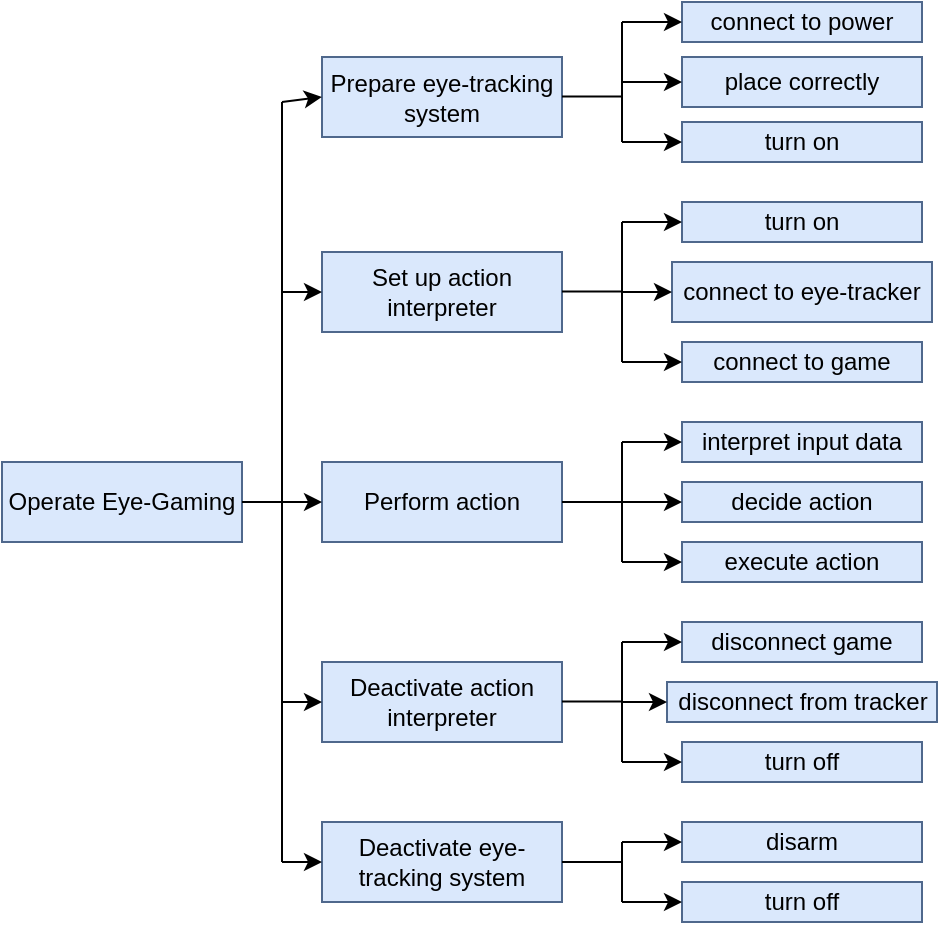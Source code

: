 <mxfile version="16.6.3" type="device"><diagram id="avfqMDYM7OligPJeGbRa" name="Page-1"><mxGraphModel dx="860" dy="558" grid="0" gridSize="10" guides="1" tooltips="1" connect="1" arrows="1" fold="1" page="1" pageScale="1" pageWidth="827" pageHeight="1169" math="0" shadow="0"><root><mxCell id="0"/><mxCell id="1" parent="0"/><mxCell id="mQ2ijyENry-zMQ1BQP0k-1" value="Operate Eye-Gaming" style="rounded=0;whiteSpace=wrap;html=1;fillColor=#dae8fc;strokeColor=#4F688C;" vertex="1" parent="1"><mxGeometry x="150" y="300" width="120" height="40" as="geometry"/></mxCell><mxCell id="mQ2ijyENry-zMQ1BQP0k-2" value="Prepare eye-tracking system" style="rounded=0;whiteSpace=wrap;html=1;fillColor=#dae8fc;strokeColor=#4F688C;" vertex="1" parent="1"><mxGeometry x="310" y="97.5" width="120" height="40" as="geometry"/></mxCell><mxCell id="mQ2ijyENry-zMQ1BQP0k-3" value="Set up action interpreter" style="rounded=0;whiteSpace=wrap;html=1;fillColor=#dae8fc;strokeColor=#4F688C;" vertex="1" parent="1"><mxGeometry x="310" y="195" width="120" height="40" as="geometry"/></mxCell><mxCell id="mQ2ijyENry-zMQ1BQP0k-4" value="Perform action" style="rounded=0;whiteSpace=wrap;html=1;fillColor=#dae8fc;strokeColor=#4F688C;" vertex="1" parent="1"><mxGeometry x="310" y="300" width="120" height="40" as="geometry"/></mxCell><mxCell id="mQ2ijyENry-zMQ1BQP0k-5" value="Deactivate action interpreter" style="rounded=0;whiteSpace=wrap;html=1;fillColor=#dae8fc;strokeColor=#4F688C;" vertex="1" parent="1"><mxGeometry x="310" y="400" width="120" height="40" as="geometry"/></mxCell><mxCell id="mQ2ijyENry-zMQ1BQP0k-6" value="Deactivate eye-tracking system" style="rounded=0;whiteSpace=wrap;html=1;fillColor=#dae8fc;strokeColor=#4F688C;" vertex="1" parent="1"><mxGeometry x="310" y="480" width="120" height="40" as="geometry"/></mxCell><mxCell id="mQ2ijyENry-zMQ1BQP0k-7" value="connect to power" style="rounded=0;whiteSpace=wrap;html=1;fillColor=#dae8fc;strokeColor=#4F688C;" vertex="1" parent="1"><mxGeometry x="490" y="70" width="120" height="20" as="geometry"/></mxCell><mxCell id="mQ2ijyENry-zMQ1BQP0k-8" value="turn on" style="rounded=0;whiteSpace=wrap;html=1;fillColor=#dae8fc;strokeColor=#4F688C;" vertex="1" parent="1"><mxGeometry x="490" y="130" width="120" height="20" as="geometry"/></mxCell><mxCell id="mQ2ijyENry-zMQ1BQP0k-9" value="turn on" style="rounded=0;whiteSpace=wrap;html=1;fillColor=#dae8fc;strokeColor=#4F688C;" vertex="1" parent="1"><mxGeometry x="490" y="170" width="120" height="20" as="geometry"/></mxCell><mxCell id="mQ2ijyENry-zMQ1BQP0k-10" value="place correctly" style="rounded=0;whiteSpace=wrap;html=1;fillColor=#dae8fc;strokeColor=#4F688C;" vertex="1" parent="1"><mxGeometry x="490" y="97.5" width="120" height="25" as="geometry"/></mxCell><mxCell id="mQ2ijyENry-zMQ1BQP0k-11" value="connect to eye-tracker" style="rounded=0;whiteSpace=wrap;html=1;fillColor=#dae8fc;strokeColor=#4F688C;" vertex="1" parent="1"><mxGeometry x="485" y="200" width="130" height="30" as="geometry"/></mxCell><mxCell id="mQ2ijyENry-zMQ1BQP0k-12" value="connect to game" style="rounded=0;whiteSpace=wrap;html=1;fillColor=#dae8fc;strokeColor=#4F688C;" vertex="1" parent="1"><mxGeometry x="490" y="240" width="120" height="20" as="geometry"/></mxCell><mxCell id="mQ2ijyENry-zMQ1BQP0k-13" value="interpret input data" style="rounded=0;whiteSpace=wrap;html=1;fillColor=#dae8fc;strokeColor=#4F688C;" vertex="1" parent="1"><mxGeometry x="490" y="280" width="120" height="20" as="geometry"/></mxCell><mxCell id="mQ2ijyENry-zMQ1BQP0k-14" value="decide action" style="rounded=0;whiteSpace=wrap;html=1;fillColor=#dae8fc;strokeColor=#4F688C;" vertex="1" parent="1"><mxGeometry x="490" y="310" width="120" height="20" as="geometry"/></mxCell><mxCell id="mQ2ijyENry-zMQ1BQP0k-15" value="execute action" style="rounded=0;whiteSpace=wrap;html=1;fillColor=#dae8fc;strokeColor=#4F688C;" vertex="1" parent="1"><mxGeometry x="490" y="340" width="120" height="20" as="geometry"/></mxCell><mxCell id="mQ2ijyENry-zMQ1BQP0k-16" value="disconnect game" style="rounded=0;whiteSpace=wrap;html=1;fillColor=#dae8fc;strokeColor=#4F688C;" vertex="1" parent="1"><mxGeometry x="490" y="380" width="120" height="20" as="geometry"/></mxCell><mxCell id="mQ2ijyENry-zMQ1BQP0k-19" value="disconnect from tracker" style="rounded=0;whiteSpace=wrap;html=1;fillColor=#dae8fc;strokeColor=#4F688C;" vertex="1" parent="1"><mxGeometry x="482.5" y="410" width="135" height="20" as="geometry"/></mxCell><mxCell id="mQ2ijyENry-zMQ1BQP0k-20" value="turn off" style="rounded=0;whiteSpace=wrap;html=1;fillColor=#dae8fc;strokeColor=#4F688C;" vertex="1" parent="1"><mxGeometry x="490" y="440" width="120" height="20" as="geometry"/></mxCell><mxCell id="mQ2ijyENry-zMQ1BQP0k-21" value="disarm" style="rounded=0;whiteSpace=wrap;html=1;fillColor=#dae8fc;strokeColor=#4F688C;" vertex="1" parent="1"><mxGeometry x="490" y="480" width="120" height="20" as="geometry"/></mxCell><mxCell id="mQ2ijyENry-zMQ1BQP0k-23" value="turn off" style="rounded=0;whiteSpace=wrap;html=1;fillColor=#dae8fc;strokeColor=#4F688C;" vertex="1" parent="1"><mxGeometry x="490" y="510" width="120" height="20" as="geometry"/></mxCell><mxCell id="mQ2ijyENry-zMQ1BQP0k-24" value="" style="endArrow=none;html=1;rounded=0;exitX=1;exitY=0.5;exitDx=0;exitDy=0;" edge="1" parent="1" source="mQ2ijyENry-zMQ1BQP0k-1"><mxGeometry width="50" height="50" relative="1" as="geometry"><mxPoint x="390" y="330" as="sourcePoint"/><mxPoint x="290" y="320" as="targetPoint"/></mxGeometry></mxCell><mxCell id="mQ2ijyENry-zMQ1BQP0k-25" value="" style="endArrow=none;html=1;rounded=0;" edge="1" parent="1"><mxGeometry width="50" height="50" relative="1" as="geometry"><mxPoint x="290" y="320" as="sourcePoint"/><mxPoint x="290" y="120" as="targetPoint"/></mxGeometry></mxCell><mxCell id="mQ2ijyENry-zMQ1BQP0k-27" value="" style="endArrow=none;html=1;rounded=0;" edge="1" parent="1"><mxGeometry width="50" height="50" relative="1" as="geometry"><mxPoint x="290" y="500" as="sourcePoint"/><mxPoint x="290" y="320" as="targetPoint"/></mxGeometry></mxCell><mxCell id="mQ2ijyENry-zMQ1BQP0k-28" value="" style="endArrow=classic;html=1;rounded=0;entryX=0;entryY=0.5;entryDx=0;entryDy=0;" edge="1" parent="1" target="mQ2ijyENry-zMQ1BQP0k-2"><mxGeometry width="50" height="50" relative="1" as="geometry"><mxPoint x="290" y="120" as="sourcePoint"/><mxPoint x="440" y="280" as="targetPoint"/></mxGeometry></mxCell><mxCell id="mQ2ijyENry-zMQ1BQP0k-29" value="" style="endArrow=classic;html=1;rounded=0;entryX=0;entryY=0.5;entryDx=0;entryDy=0;" edge="1" parent="1" target="mQ2ijyENry-zMQ1BQP0k-3"><mxGeometry width="50" height="50" relative="1" as="geometry"><mxPoint x="290" y="215" as="sourcePoint"/><mxPoint x="440" y="280" as="targetPoint"/></mxGeometry></mxCell><mxCell id="mQ2ijyENry-zMQ1BQP0k-30" value="" style="endArrow=classic;html=1;rounded=0;entryX=0;entryY=0.5;entryDx=0;entryDy=0;" edge="1" parent="1" target="mQ2ijyENry-zMQ1BQP0k-4"><mxGeometry width="50" height="50" relative="1" as="geometry"><mxPoint x="290" y="320" as="sourcePoint"/><mxPoint x="320" y="225" as="targetPoint"/></mxGeometry></mxCell><mxCell id="mQ2ijyENry-zMQ1BQP0k-31" value="" style="endArrow=classic;html=1;rounded=0;entryX=0;entryY=0.5;entryDx=0;entryDy=0;" edge="1" parent="1" target="mQ2ijyENry-zMQ1BQP0k-5"><mxGeometry width="50" height="50" relative="1" as="geometry"><mxPoint x="290" y="420" as="sourcePoint"/><mxPoint x="440" y="280" as="targetPoint"/></mxGeometry></mxCell><mxCell id="mQ2ijyENry-zMQ1BQP0k-32" value="" style="endArrow=classic;html=1;rounded=0;entryX=0;entryY=0.5;entryDx=0;entryDy=0;" edge="1" parent="1" target="mQ2ijyENry-zMQ1BQP0k-6"><mxGeometry width="50" height="50" relative="1" as="geometry"><mxPoint x="290" y="500" as="sourcePoint"/><mxPoint x="440" y="280" as="targetPoint"/></mxGeometry></mxCell><mxCell id="mQ2ijyENry-zMQ1BQP0k-33" value="" style="endArrow=none;html=1;rounded=0;exitX=1;exitY=0.5;exitDx=0;exitDy=0;" edge="1" parent="1" source="mQ2ijyENry-zMQ1BQP0k-4"><mxGeometry width="50" height="50" relative="1" as="geometry"><mxPoint x="390" y="330" as="sourcePoint"/><mxPoint x="460" y="320" as="targetPoint"/></mxGeometry></mxCell><mxCell id="mQ2ijyENry-zMQ1BQP0k-34" value="" style="endArrow=none;html=1;rounded=0;exitX=1;exitY=0.5;exitDx=0;exitDy=0;" edge="1" parent="1"><mxGeometry width="50" height="50" relative="1" as="geometry"><mxPoint x="430" y="214.81" as="sourcePoint"/><mxPoint x="460" y="214.81" as="targetPoint"/></mxGeometry></mxCell><mxCell id="mQ2ijyENry-zMQ1BQP0k-35" value="" style="endArrow=none;html=1;rounded=0;exitX=1;exitY=0.5;exitDx=0;exitDy=0;" edge="1" parent="1"><mxGeometry width="50" height="50" relative="1" as="geometry"><mxPoint x="430" y="117.31" as="sourcePoint"/><mxPoint x="460" y="117.31" as="targetPoint"/></mxGeometry></mxCell><mxCell id="mQ2ijyENry-zMQ1BQP0k-36" value="" style="endArrow=none;html=1;rounded=0;exitX=1;exitY=0.5;exitDx=0;exitDy=0;" edge="1" parent="1"><mxGeometry width="50" height="50" relative="1" as="geometry"><mxPoint x="430" y="419.81" as="sourcePoint"/><mxPoint x="460" y="419.81" as="targetPoint"/></mxGeometry></mxCell><mxCell id="mQ2ijyENry-zMQ1BQP0k-37" value="" style="endArrow=none;html=1;rounded=0;exitX=1;exitY=0.5;exitDx=0;exitDy=0;" edge="1" parent="1"><mxGeometry width="50" height="50" relative="1" as="geometry"><mxPoint x="430" y="500" as="sourcePoint"/><mxPoint x="460" y="500" as="targetPoint"/></mxGeometry></mxCell><mxCell id="mQ2ijyENry-zMQ1BQP0k-38" value="" style="endArrow=none;html=1;rounded=0;" edge="1" parent="1"><mxGeometry width="50" height="50" relative="1" as="geometry"><mxPoint x="460" y="500" as="sourcePoint"/><mxPoint x="460" y="490" as="targetPoint"/></mxGeometry></mxCell><mxCell id="mQ2ijyENry-zMQ1BQP0k-39" value="" style="endArrow=none;html=1;rounded=0;" edge="1" parent="1"><mxGeometry width="50" height="50" relative="1" as="geometry"><mxPoint x="460" y="500" as="sourcePoint"/><mxPoint x="460" y="520" as="targetPoint"/></mxGeometry></mxCell><mxCell id="mQ2ijyENry-zMQ1BQP0k-40" value="" style="endArrow=none;html=1;rounded=0;" edge="1" parent="1"><mxGeometry width="50" height="50" relative="1" as="geometry"><mxPoint x="460" y="420" as="sourcePoint"/><mxPoint x="460" y="390" as="targetPoint"/></mxGeometry></mxCell><mxCell id="mQ2ijyENry-zMQ1BQP0k-41" value="" style="endArrow=none;html=1;rounded=0;" edge="1" parent="1"><mxGeometry width="50" height="50" relative="1" as="geometry"><mxPoint x="460" y="420" as="sourcePoint"/><mxPoint x="460" y="450" as="targetPoint"/></mxGeometry></mxCell><mxCell id="mQ2ijyENry-zMQ1BQP0k-42" value="" style="endArrow=none;html=1;rounded=0;" edge="1" parent="1"><mxGeometry width="50" height="50" relative="1" as="geometry"><mxPoint x="460" y="320" as="sourcePoint"/><mxPoint x="460" y="350" as="targetPoint"/></mxGeometry></mxCell><mxCell id="mQ2ijyENry-zMQ1BQP0k-43" value="" style="endArrow=none;html=1;rounded=0;" edge="1" parent="1"><mxGeometry width="50" height="50" relative="1" as="geometry"><mxPoint x="460" y="320" as="sourcePoint"/><mxPoint x="460" y="290" as="targetPoint"/></mxGeometry></mxCell><mxCell id="mQ2ijyENry-zMQ1BQP0k-46" value="" style="endArrow=none;html=1;rounded=0;" edge="1" parent="1"><mxGeometry width="50" height="50" relative="1" as="geometry"><mxPoint x="460" y="250" as="sourcePoint"/><mxPoint x="460" y="180" as="targetPoint"/></mxGeometry></mxCell><mxCell id="mQ2ijyENry-zMQ1BQP0k-47" value="" style="endArrow=none;html=1;rounded=0;" edge="1" parent="1"><mxGeometry width="50" height="50" relative="1" as="geometry"><mxPoint x="460" y="140" as="sourcePoint"/><mxPoint x="460" y="80" as="targetPoint"/></mxGeometry></mxCell><mxCell id="mQ2ijyENry-zMQ1BQP0k-48" value="" style="endArrow=classic;html=1;rounded=0;entryX=0;entryY=0.5;entryDx=0;entryDy=0;" edge="1" parent="1" target="mQ2ijyENry-zMQ1BQP0k-7"><mxGeometry width="50" height="50" relative="1" as="geometry"><mxPoint x="460" y="80" as="sourcePoint"/><mxPoint x="460" y="140" as="targetPoint"/></mxGeometry></mxCell><mxCell id="mQ2ijyENry-zMQ1BQP0k-49" value="" style="endArrow=classic;html=1;rounded=0;entryX=0;entryY=0.5;entryDx=0;entryDy=0;" edge="1" parent="1" target="mQ2ijyENry-zMQ1BQP0k-10"><mxGeometry width="50" height="50" relative="1" as="geometry"><mxPoint x="460" y="110" as="sourcePoint"/><mxPoint x="500" y="90" as="targetPoint"/></mxGeometry></mxCell><mxCell id="mQ2ijyENry-zMQ1BQP0k-50" value="" style="endArrow=classic;html=1;rounded=0;entryX=0;entryY=0.5;entryDx=0;entryDy=0;" edge="1" parent="1" target="mQ2ijyENry-zMQ1BQP0k-8"><mxGeometry width="50" height="50" relative="1" as="geometry"><mxPoint x="460" y="140" as="sourcePoint"/><mxPoint x="510" y="100" as="targetPoint"/></mxGeometry></mxCell><mxCell id="mQ2ijyENry-zMQ1BQP0k-51" value="" style="endArrow=classic;html=1;rounded=0;entryX=0;entryY=0.5;entryDx=0;entryDy=0;" edge="1" parent="1" target="mQ2ijyENry-zMQ1BQP0k-9"><mxGeometry width="50" height="50" relative="1" as="geometry"><mxPoint x="460" y="180" as="sourcePoint"/><mxPoint x="520" y="110" as="targetPoint"/></mxGeometry></mxCell><mxCell id="mQ2ijyENry-zMQ1BQP0k-52" value="" style="endArrow=classic;html=1;rounded=0;entryX=0;entryY=0.5;entryDx=0;entryDy=0;" edge="1" parent="1" target="mQ2ijyENry-zMQ1BQP0k-11"><mxGeometry width="50" height="50" relative="1" as="geometry"><mxPoint x="460" y="215" as="sourcePoint"/><mxPoint x="500" y="190.0" as="targetPoint"/></mxGeometry></mxCell><mxCell id="mQ2ijyENry-zMQ1BQP0k-53" value="" style="endArrow=classic;html=1;rounded=0;entryX=0;entryY=0.5;entryDx=0;entryDy=0;" edge="1" parent="1" target="mQ2ijyENry-zMQ1BQP0k-12"><mxGeometry width="50" height="50" relative="1" as="geometry"><mxPoint x="460" y="250" as="sourcePoint"/><mxPoint x="510" y="200.0" as="targetPoint"/></mxGeometry></mxCell><mxCell id="mQ2ijyENry-zMQ1BQP0k-54" value="" style="endArrow=classic;html=1;rounded=0;entryX=0;entryY=0.5;entryDx=0;entryDy=0;" edge="1" parent="1" target="mQ2ijyENry-zMQ1BQP0k-13"><mxGeometry width="50" height="50" relative="1" as="geometry"><mxPoint x="460" y="290" as="sourcePoint"/><mxPoint x="520" y="210.0" as="targetPoint"/></mxGeometry></mxCell><mxCell id="mQ2ijyENry-zMQ1BQP0k-55" value="" style="endArrow=classic;html=1;rounded=0;entryX=0;entryY=0.5;entryDx=0;entryDy=0;" edge="1" parent="1" target="mQ2ijyENry-zMQ1BQP0k-15"><mxGeometry width="50" height="50" relative="1" as="geometry"><mxPoint x="460" y="350" as="sourcePoint"/><mxPoint x="500" y="300" as="targetPoint"/></mxGeometry></mxCell><mxCell id="mQ2ijyENry-zMQ1BQP0k-56" value="" style="endArrow=classic;html=1;rounded=0;entryX=0;entryY=0.5;entryDx=0;entryDy=0;" edge="1" parent="1" target="mQ2ijyENry-zMQ1BQP0k-14"><mxGeometry width="50" height="50" relative="1" as="geometry"><mxPoint x="460" y="320" as="sourcePoint"/><mxPoint x="510" y="310" as="targetPoint"/></mxGeometry></mxCell><mxCell id="mQ2ijyENry-zMQ1BQP0k-57" value="" style="endArrow=classic;html=1;rounded=0;entryX=0;entryY=0.5;entryDx=0;entryDy=0;" edge="1" parent="1" target="mQ2ijyENry-zMQ1BQP0k-16"><mxGeometry width="50" height="50" relative="1" as="geometry"><mxPoint x="460" y="390" as="sourcePoint"/><mxPoint x="520" y="320" as="targetPoint"/></mxGeometry></mxCell><mxCell id="mQ2ijyENry-zMQ1BQP0k-58" value="" style="endArrow=classic;html=1;rounded=0;entryX=0;entryY=0.5;entryDx=0;entryDy=0;" edge="1" parent="1" target="mQ2ijyENry-zMQ1BQP0k-19"><mxGeometry width="50" height="50" relative="1" as="geometry"><mxPoint x="460" y="420" as="sourcePoint"/><mxPoint x="500" y="400" as="targetPoint"/></mxGeometry></mxCell><mxCell id="mQ2ijyENry-zMQ1BQP0k-59" value="" style="endArrow=classic;html=1;rounded=0;entryX=0;entryY=0.5;entryDx=0;entryDy=0;" edge="1" parent="1" target="mQ2ijyENry-zMQ1BQP0k-20"><mxGeometry width="50" height="50" relative="1" as="geometry"><mxPoint x="460" y="450" as="sourcePoint"/><mxPoint x="510" y="410" as="targetPoint"/></mxGeometry></mxCell><mxCell id="mQ2ijyENry-zMQ1BQP0k-60" value="" style="endArrow=classic;html=1;rounded=0;entryX=0;entryY=0.5;entryDx=0;entryDy=0;" edge="1" parent="1" target="mQ2ijyENry-zMQ1BQP0k-21"><mxGeometry width="50" height="50" relative="1" as="geometry"><mxPoint x="460" y="490" as="sourcePoint"/><mxPoint x="520" y="420" as="targetPoint"/></mxGeometry></mxCell><mxCell id="mQ2ijyENry-zMQ1BQP0k-61" value="" style="endArrow=classic;html=1;rounded=0;entryX=0;entryY=0.5;entryDx=0;entryDy=0;" edge="1" parent="1" target="mQ2ijyENry-zMQ1BQP0k-23"><mxGeometry width="50" height="50" relative="1" as="geometry"><mxPoint x="460" y="520" as="sourcePoint"/><mxPoint x="530" y="430" as="targetPoint"/></mxGeometry></mxCell></root></mxGraphModel></diagram></mxfile>